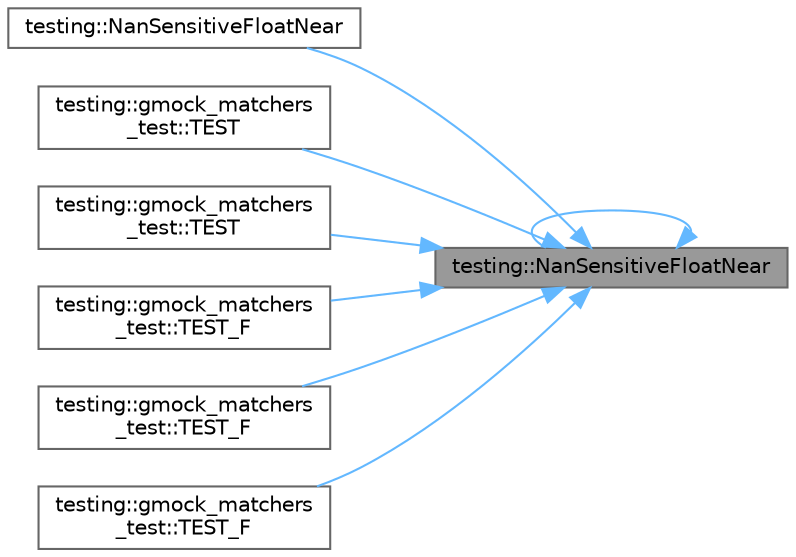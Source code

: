 digraph "testing::NanSensitiveFloatNear"
{
 // LATEX_PDF_SIZE
  bgcolor="transparent";
  edge [fontname=Helvetica,fontsize=10,labelfontname=Helvetica,labelfontsize=10];
  node [fontname=Helvetica,fontsize=10,shape=box,height=0.2,width=0.4];
  rankdir="RL";
  Node1 [id="Node000001",label="testing::NanSensitiveFloatNear",height=0.2,width=0.4,color="gray40", fillcolor="grey60", style="filled", fontcolor="black",tooltip=" "];
  Node1 -> Node2 [id="edge1_Node000001_Node000002",dir="back",color="steelblue1",style="solid",tooltip=" "];
  Node2 [id="Node000002",label="testing::NanSensitiveFloatNear",height=0.2,width=0.4,color="grey40", fillcolor="white", style="filled",URL="$namespacetesting.html#a2a9c36d0b128fd2d868924eb9258a5d3",tooltip=" "];
  Node1 -> Node1 [id="edge2_Node000001_Node000001",dir="back",color="steelblue1",style="solid",tooltip=" "];
  Node1 -> Node3 [id="edge3_Node000001_Node000003",dir="back",color="steelblue1",style="solid",tooltip=" "];
  Node3 [id="Node000003",label="testing::gmock_matchers\l_test::TEST",height=0.2,width=0.4,color="grey40", fillcolor="white", style="filled",URL="$namespacetesting_1_1gmock__matchers__test.html#a7d029a5d7ca6bc503227f7c34a5e20e2",tooltip=" "];
  Node1 -> Node4 [id="edge4_Node000001_Node000004",dir="back",color="steelblue1",style="solid",tooltip=" "];
  Node4 [id="Node000004",label="testing::gmock_matchers\l_test::TEST",height=0.2,width=0.4,color="grey40", fillcolor="white", style="filled",URL="$namespacetesting_1_1gmock__matchers__test.html#a120a3f5e18772202f60c2b32ae0bc6b3",tooltip=" "];
  Node1 -> Node5 [id="edge5_Node000001_Node000005",dir="back",color="steelblue1",style="solid",tooltip=" "];
  Node5 [id="Node000005",label="testing::gmock_matchers\l_test::TEST_F",height=0.2,width=0.4,color="grey40", fillcolor="white", style="filled",URL="$namespacetesting_1_1gmock__matchers__test.html#ad396e996ed685fd80cbd78740b8d01a8",tooltip=" "];
  Node1 -> Node6 [id="edge6_Node000001_Node000006",dir="back",color="steelblue1",style="solid",tooltip=" "];
  Node6 [id="Node000006",label="testing::gmock_matchers\l_test::TEST_F",height=0.2,width=0.4,color="grey40", fillcolor="white", style="filled",URL="$namespacetesting_1_1gmock__matchers__test.html#a4e90d53ea578d6b767559d8615a4c0c2",tooltip=" "];
  Node1 -> Node7 [id="edge7_Node000001_Node000007",dir="back",color="steelblue1",style="solid",tooltip=" "];
  Node7 [id="Node000007",label="testing::gmock_matchers\l_test::TEST_F",height=0.2,width=0.4,color="grey40", fillcolor="white", style="filled",URL="$namespacetesting_1_1gmock__matchers__test.html#ae7521865828fba53b45cc2819bec1273",tooltip=" "];
}
